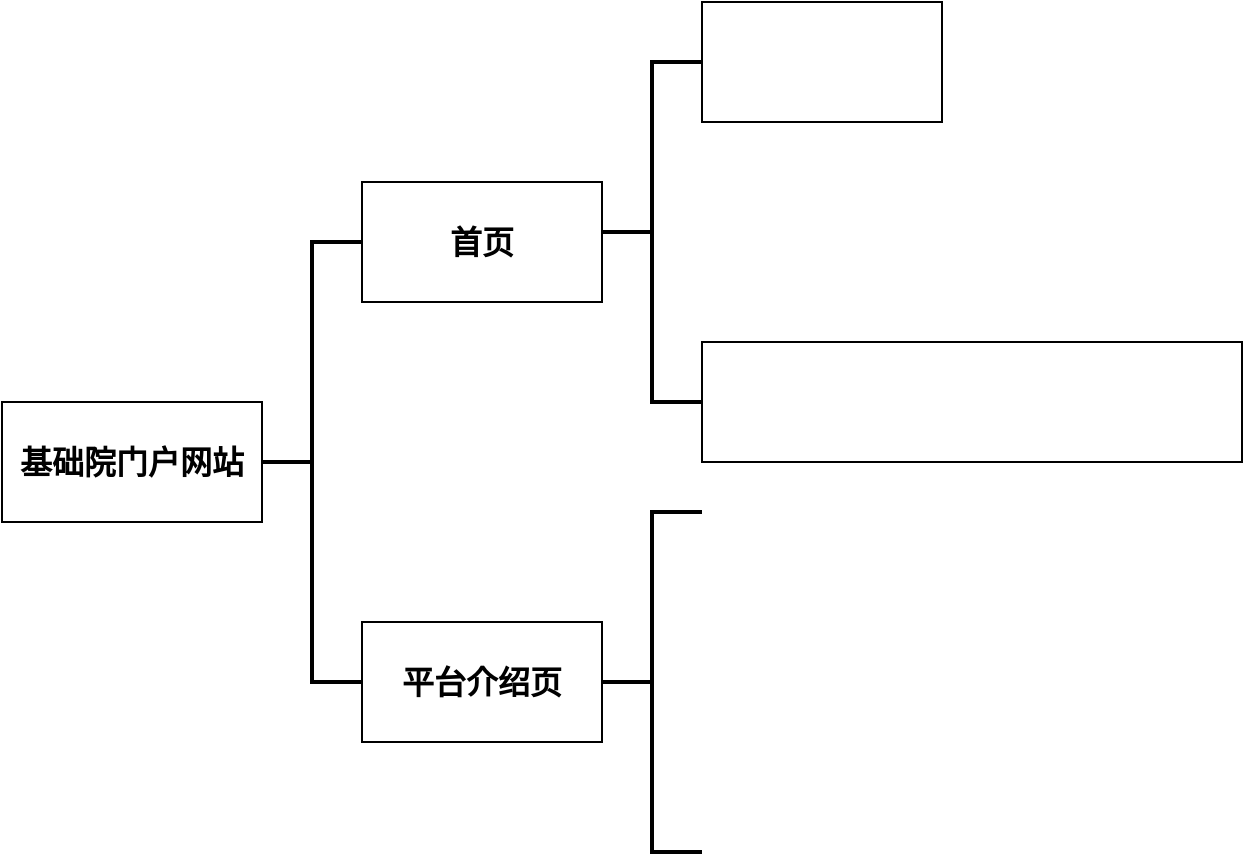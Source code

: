 <mxfile version="25.0.3">
  <diagram name="第 1 页" id="1FPB_CQj8W2GkZ4Zs6Ha">
    <mxGraphModel dx="2074" dy="1118" grid="1" gridSize="10" guides="1" tooltips="1" connect="1" arrows="1" fold="1" page="1" pageScale="1" pageWidth="827" pageHeight="1169" math="0" shadow="0">
      <root>
        <mxCell id="0" />
        <mxCell id="1" parent="0" />
        <mxCell id="CN7pYSeJiUtaSrrDx2DG-7" value="基础院门户网站" style="rounded=0;whiteSpace=wrap;html=1;fontStyle=1;fontSize=16;" vertex="1" parent="1">
          <mxGeometry x="10" y="490" width="130" height="60" as="geometry" />
        </mxCell>
        <mxCell id="CN7pYSeJiUtaSrrDx2DG-8" value="" style="strokeWidth=2;html=1;shape=mxgraph.flowchart.annotation_2;align=left;labelPosition=right;pointerEvents=1;" vertex="1" parent="1">
          <mxGeometry x="140" y="410" width="50" height="220" as="geometry" />
        </mxCell>
        <mxCell id="CN7pYSeJiUtaSrrDx2DG-10" value="首页" style="rounded=0;whiteSpace=wrap;html=1;fontSize=16;fontStyle=1" vertex="1" parent="1">
          <mxGeometry x="190" y="380" width="120" height="60" as="geometry" />
        </mxCell>
        <mxCell id="CN7pYSeJiUtaSrrDx2DG-11" value="平台介绍页" style="rounded=0;whiteSpace=wrap;html=1;fontStyle=1;fontSize=16;" vertex="1" parent="1">
          <mxGeometry x="190" y="600" width="120" height="60" as="geometry" />
        </mxCell>
        <mxCell id="CN7pYSeJiUtaSrrDx2DG-12" value="" style="strokeWidth=2;html=1;shape=mxgraph.flowchart.annotation_2;align=left;labelPosition=right;pointerEvents=1;" vertex="1" parent="1">
          <mxGeometry x="310" y="320" width="50" height="170" as="geometry" />
        </mxCell>
        <mxCell id="CN7pYSeJiUtaSrrDx2DG-14" value="" style="strokeWidth=2;html=1;shape=mxgraph.flowchart.annotation_2;align=left;labelPosition=right;pointerEvents=1;" vertex="1" parent="1">
          <mxGeometry x="310" y="545" width="50" height="170" as="geometry" />
        </mxCell>
        <mxCell id="CN7pYSeJiUtaSrrDx2DG-16" value="" style="verticalLabelPosition=bottom;verticalAlign=top;html=1;shape=mxgraph.basic.rect;fillColor2=none;strokeWidth=1;size=20;indent=5;" vertex="1" parent="1">
          <mxGeometry x="360" y="460" width="270" height="60" as="geometry" />
        </mxCell>
        <mxCell id="CN7pYSeJiUtaSrrDx2DG-17" value="" style="verticalLabelPosition=bottom;verticalAlign=top;html=1;shape=mxgraph.basic.rect;fillColor2=none;strokeWidth=1;size=20;indent=5;" vertex="1" parent="1">
          <mxGeometry x="360" y="290" width="120" height="60" as="geometry" />
        </mxCell>
      </root>
    </mxGraphModel>
  </diagram>
</mxfile>
